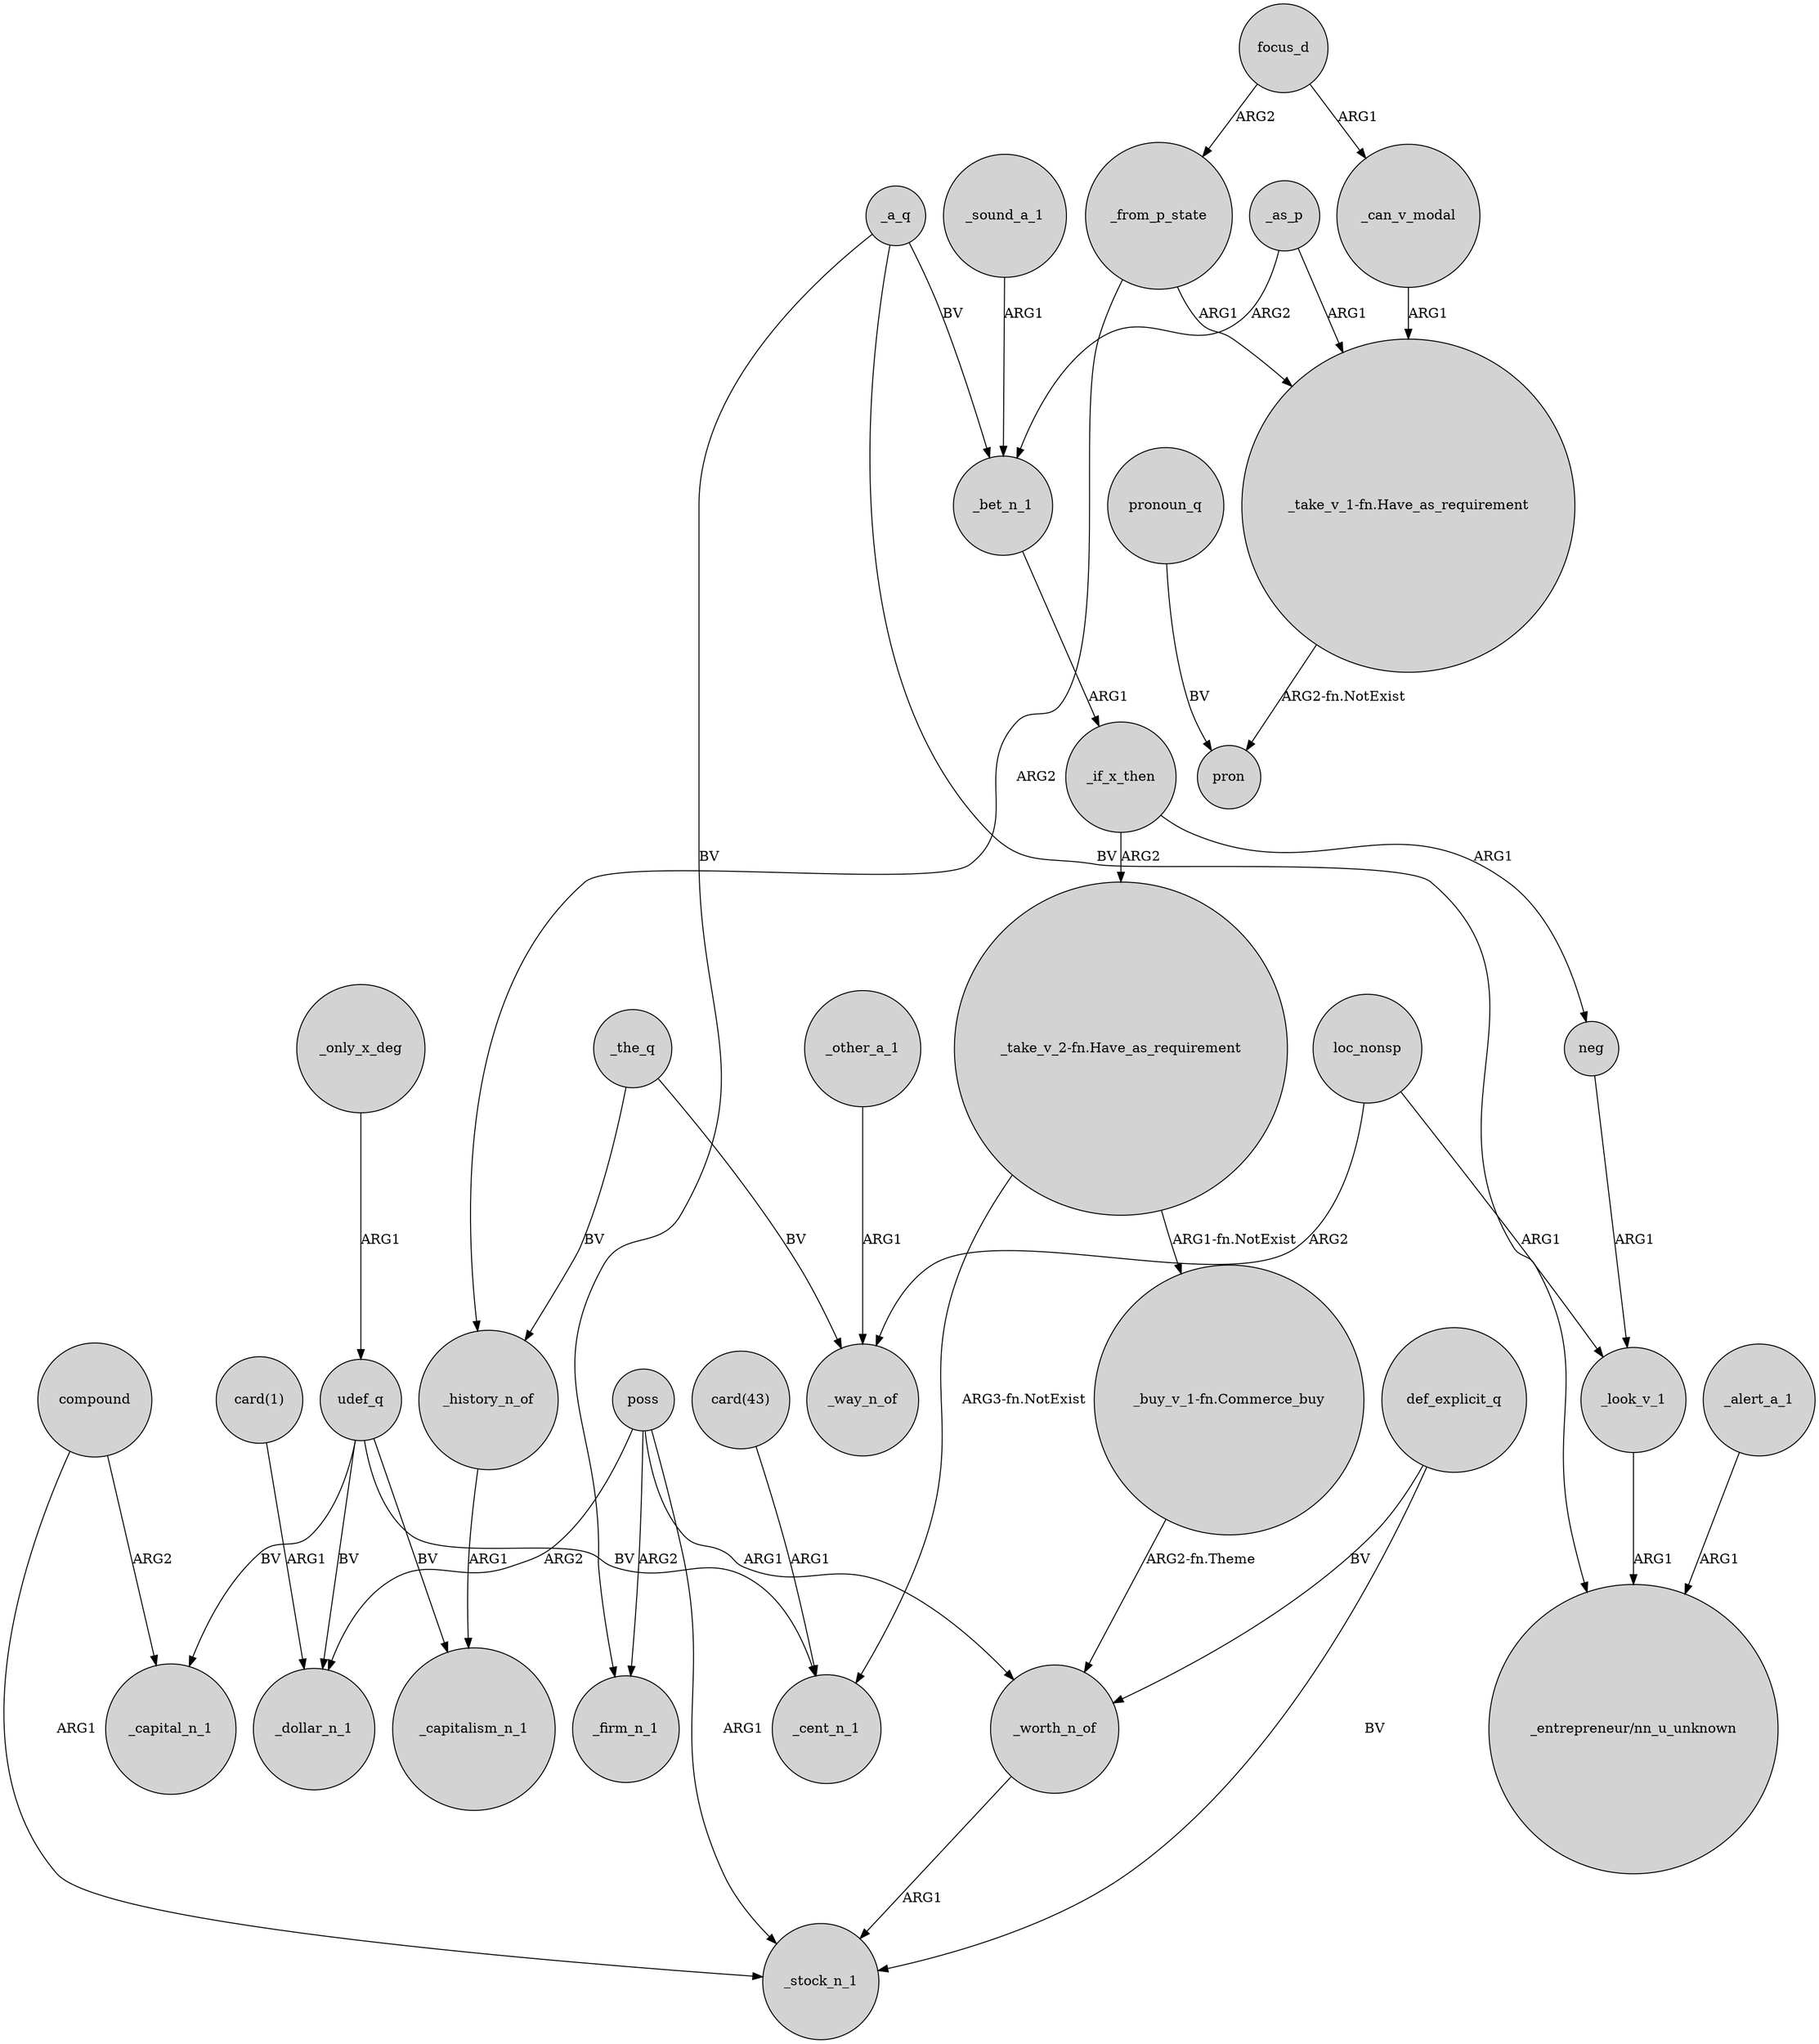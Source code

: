 digraph {
	node [shape=circle style=filled]
	_only_x_deg -> udef_q [label=ARG1]
	_look_v_1 -> "_entrepreneur/nn_u_unknown" [label=ARG1]
	_if_x_then -> neg [label=ARG1]
	compound -> _capital_n_1 [label=ARG2]
	_if_x_then -> "_take_v_2-fn.Have_as_requirement" [label=ARG2]
	poss -> _worth_n_of [label=ARG1]
	_bet_n_1 -> _if_x_then [label=ARG1]
	neg -> _look_v_1 [label=ARG1]
	_a_q -> _bet_n_1 [label=BV]
	def_explicit_q -> _worth_n_of [label=BV]
	poss -> _stock_n_1 [label=ARG1]
	_a_q -> _firm_n_1 [label=BV]
	_as_p -> "_take_v_1-fn.Have_as_requirement" [label=ARG1]
	_the_q -> _way_n_of [label=BV]
	udef_q -> _capitalism_n_1 [label=BV]
	"_take_v_2-fn.Have_as_requirement" -> "_buy_v_1-fn.Commerce_buy" [label="ARG1-fn.NotExist"]
	"card(1)" -> _dollar_n_1 [label=ARG1]
	_can_v_modal -> "_take_v_1-fn.Have_as_requirement" [label=ARG1]
	compound -> _stock_n_1 [label=ARG1]
	_alert_a_1 -> "_entrepreneur/nn_u_unknown" [label=ARG1]
	poss -> _dollar_n_1 [label=ARG2]
	_from_p_state -> _history_n_of [label=ARG2]
	def_explicit_q -> _stock_n_1 [label=BV]
	udef_q -> _cent_n_1 [label=BV]
	"_take_v_1-fn.Have_as_requirement" -> pron [label="ARG2-fn.NotExist"]
	_sound_a_1 -> _bet_n_1 [label=ARG1]
	_as_p -> _bet_n_1 [label=ARG2]
	pronoun_q -> pron [label=BV]
	loc_nonsp -> _way_n_of [label=ARG2]
	"_buy_v_1-fn.Commerce_buy" -> _worth_n_of [label="ARG2-fn.Theme"]
	_the_q -> _history_n_of [label=BV]
	_a_q -> "_entrepreneur/nn_u_unknown" [label=BV]
	poss -> _firm_n_1 [label=ARG2]
	_worth_n_of -> _stock_n_1 [label=ARG1]
	_history_n_of -> _capitalism_n_1 [label=ARG1]
	"card(43)" -> _cent_n_1 [label=ARG1]
	focus_d -> _can_v_modal [label=ARG1]
	loc_nonsp -> _look_v_1 [label=ARG1]
	_other_a_1 -> _way_n_of [label=ARG1]
	"_take_v_2-fn.Have_as_requirement" -> _cent_n_1 [label="ARG3-fn.NotExist"]
	_from_p_state -> "_take_v_1-fn.Have_as_requirement" [label=ARG1]
	focus_d -> _from_p_state [label=ARG2]
	udef_q -> _dollar_n_1 [label=BV]
	udef_q -> _capital_n_1 [label=BV]
}
